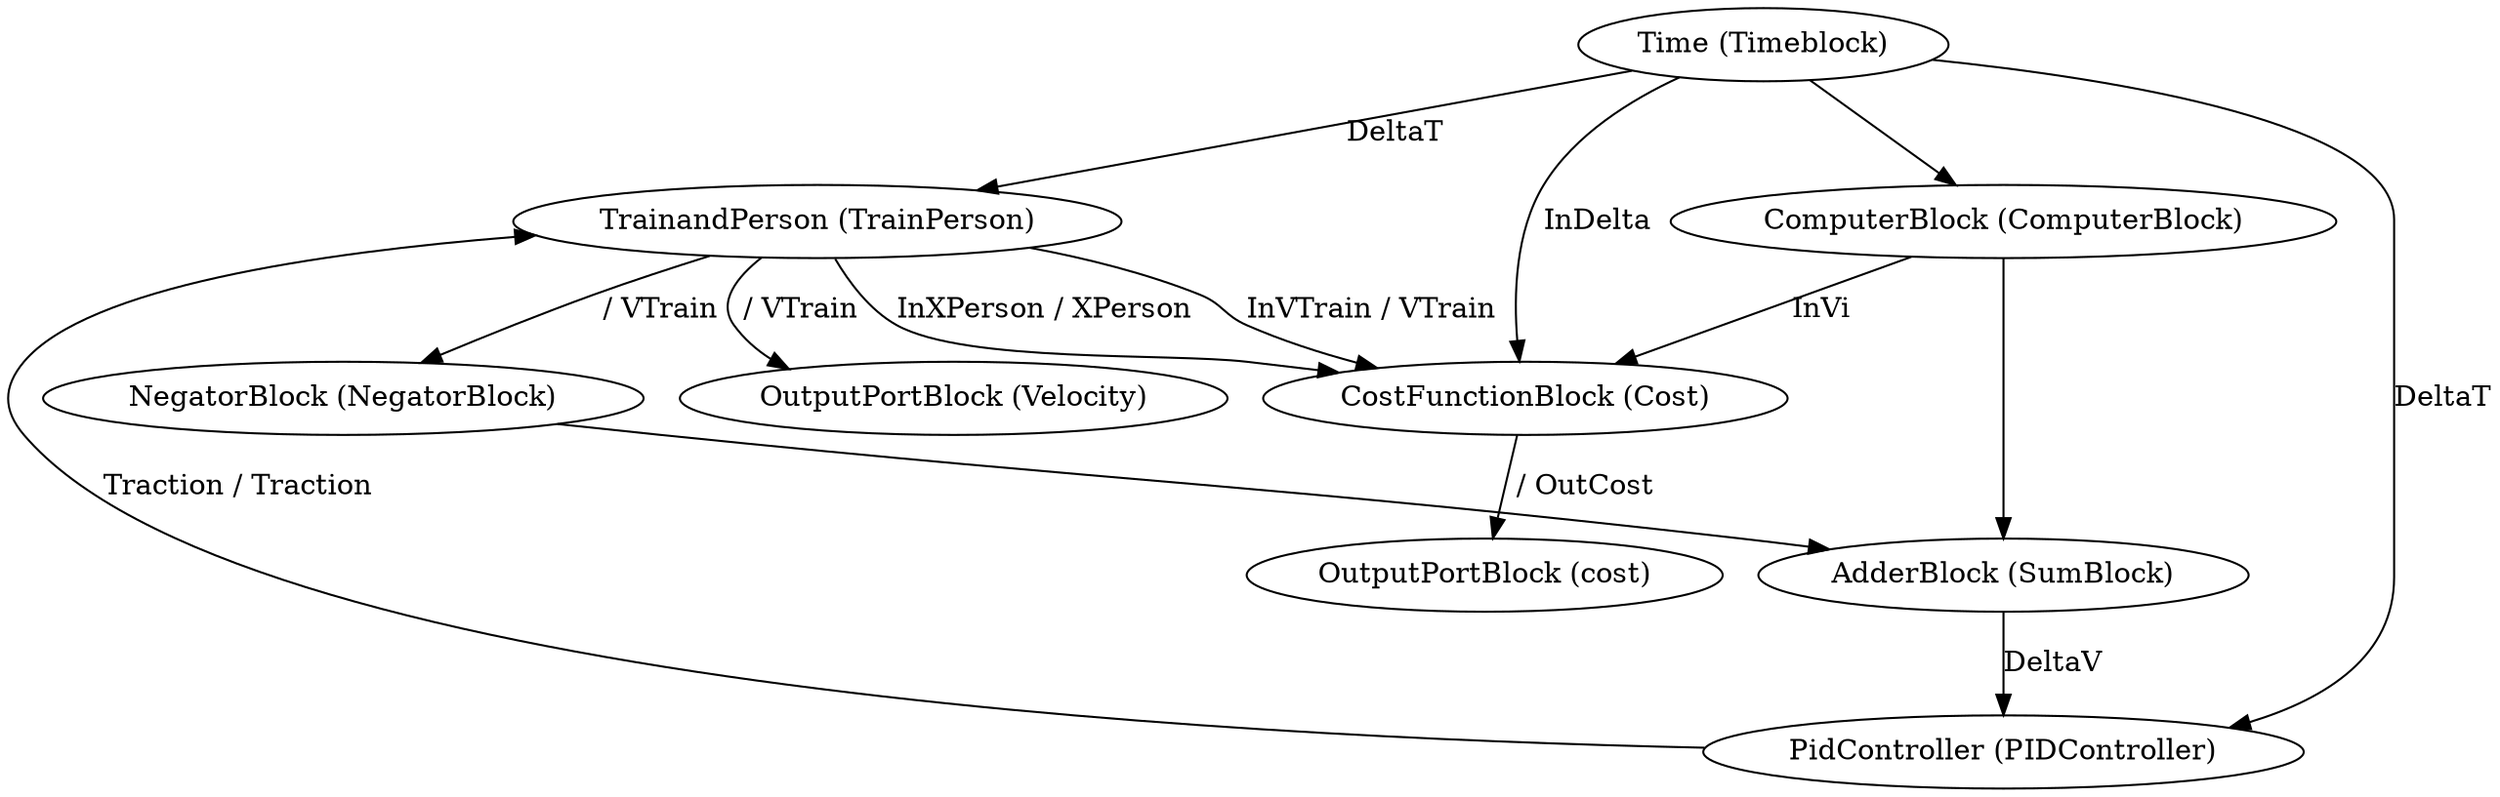 
digraph graphname {
 Velocity [label="OutputPortBlock (Velocity)"];
TrainPerson -> Velocity [label=" / VTrain"];
cost [label="OutputPortBlock (cost)"];
Cost -> cost [label=" / OutCost"];
Timeblock [label="Time (Timeblock)"];
ComputerBlock [label="ComputerBlock (ComputerBlock)"];
Timeblock -> ComputerBlock [label=""];
SumBlock [label="AdderBlock (SumBlock)"];
ComputerBlock -> SumBlock [label=""];
NegatorBlock -> SumBlock [label=""];
NegatorBlock [label="NegatorBlock (NegatorBlock)"];
TrainPerson -> NegatorBlock [label=" / VTrain"];
PIDController [label="PidController (PIDController)"];
Timeblock -> PIDController [label="DeltaT"];
SumBlock -> PIDController [label="DeltaV"];
TrainPerson [label="TrainandPerson (TrainPerson)"];
PIDController -> TrainPerson [label="Traction / Traction"];
Timeblock -> TrainPerson [label="DeltaT"];
Cost [label="CostFunctionBlock (Cost)"];
TrainPerson -> Cost [label="InVTrain / VTrain"];
Timeblock -> Cost [label="InDelta"];
ComputerBlock -> Cost [label="InVi"];
TrainPerson -> Cost [label="InXPerson / XPerson"];

}